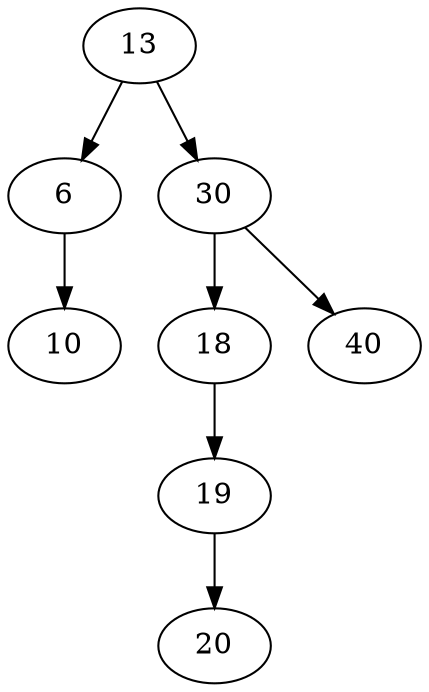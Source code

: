 digraph ArvoreBin {
	13;
	13 -> 6;
	13 -> 30;
	6;
	6 -> 10;
	10;
	30;
	30 -> 18;
	30 -> 40;
	18;
	18 -> 19;
	19;
	19 -> 20;
	20;
	40;
}